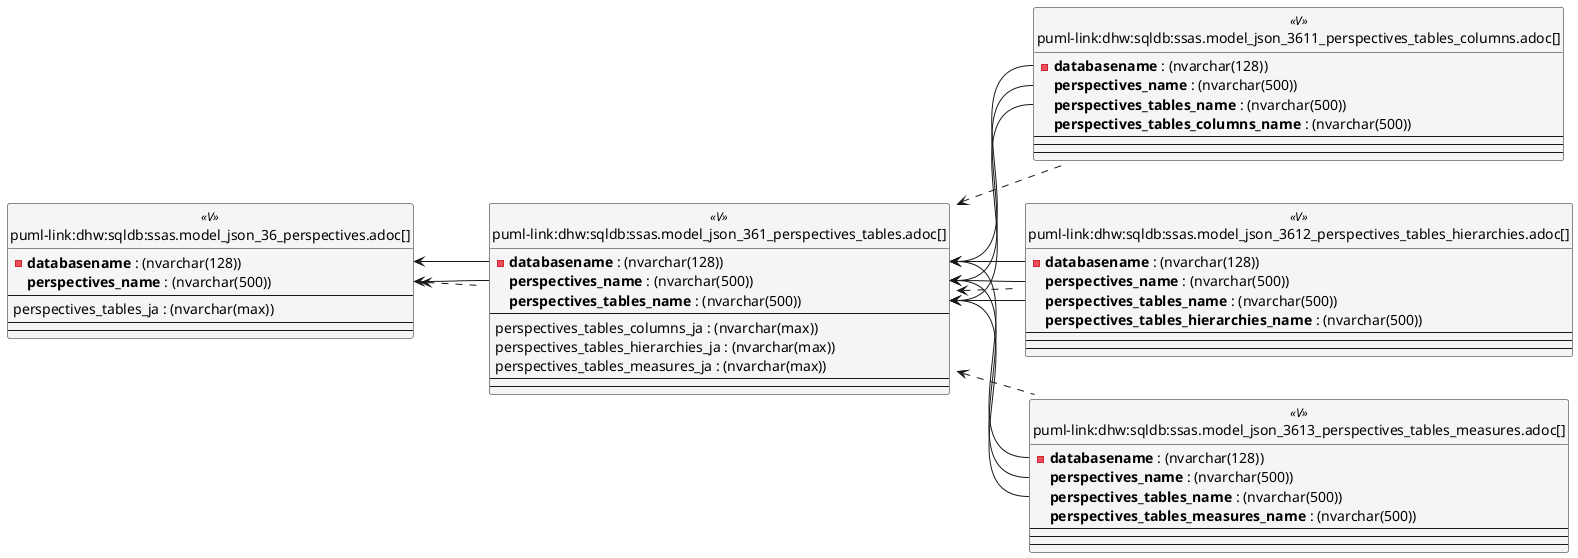 @startuml
left to right direction
'top to bottom direction
hide circle
'avoide "." issues:
set namespaceSeparator none


skinparam class {
  BackgroundColor White
  BackgroundColor<<FN>> Yellow
  BackgroundColor<<FS>> Yellow
  BackgroundColor<<FT>> LightGray
  BackgroundColor<<IF>> Yellow
  BackgroundColor<<IS>> Yellow
  BackgroundColor<<P>> Aqua
  BackgroundColor<<PC>> Aqua
  BackgroundColor<<SN>> Yellow
  BackgroundColor<<SO>> SlateBlue
  BackgroundColor<<TF>> LightGray
  BackgroundColor<<TR>> Tomato
  BackgroundColor<<U>> White
  BackgroundColor<<V>> WhiteSmoke
  BackgroundColor<<X>> Aqua
  BackgroundColor<<external>> AliceBlue
}


entity "puml-link:dhw:sqldb:ssas.model_json_36_perspectives.adoc[]" as ssas.model_json_36_perspectives << V >> {
  - **databasename** : (nvarchar(128))
  **perspectives_name** : (nvarchar(500))
  --
  perspectives_tables_ja : (nvarchar(max))
  --
  --
}

entity "puml-link:dhw:sqldb:ssas.model_json_361_perspectives_tables.adoc[]" as ssas.model_json_361_perspectives_tables << V >> {
  - **databasename** : (nvarchar(128))
  **perspectives_name** : (nvarchar(500))
  **perspectives_tables_name** : (nvarchar(500))
  --
  perspectives_tables_columns_ja : (nvarchar(max))
  perspectives_tables_hierarchies_ja : (nvarchar(max))
  perspectives_tables_measures_ja : (nvarchar(max))
  --
  --
}

entity "puml-link:dhw:sqldb:ssas.model_json_3611_perspectives_tables_columns.adoc[]" as ssas.model_json_3611_perspectives_tables_columns << V >> {
  - **databasename** : (nvarchar(128))
  **perspectives_name** : (nvarchar(500))
  **perspectives_tables_name** : (nvarchar(500))
  **perspectives_tables_columns_name** : (nvarchar(500))
  --
  --
  --
}

entity "puml-link:dhw:sqldb:ssas.model_json_3612_perspectives_tables_hierarchies.adoc[]" as ssas.model_json_3612_perspectives_tables_hierarchies << V >> {
  - **databasename** : (nvarchar(128))
  **perspectives_name** : (nvarchar(500))
  **perspectives_tables_name** : (nvarchar(500))
  **perspectives_tables_hierarchies_name** : (nvarchar(500))
  --
  --
  --
}

entity "puml-link:dhw:sqldb:ssas.model_json_3613_perspectives_tables_measures.adoc[]" as ssas.model_json_3613_perspectives_tables_measures << V >> {
  - **databasename** : (nvarchar(128))
  **perspectives_name** : (nvarchar(500))
  **perspectives_tables_name** : (nvarchar(500))
  **perspectives_tables_measures_name** : (nvarchar(500))
  --
  --
  --
}

ssas.model_json_36_perspectives <.. ssas.model_json_361_perspectives_tables
ssas.model_json_361_perspectives_tables <.. ssas.model_json_3611_perspectives_tables_columns
ssas.model_json_361_perspectives_tables <.. ssas.model_json_3612_perspectives_tables_hierarchies
ssas.model_json_361_perspectives_tables <.. ssas.model_json_3613_perspectives_tables_measures
"ssas.model_json_36_perspectives::databasename" <-- "ssas.model_json_361_perspectives_tables::databasename"
"ssas.model_json_36_perspectives::perspectives_name" <-- "ssas.model_json_361_perspectives_tables::perspectives_name"
"ssas.model_json_361_perspectives_tables::databasename" <-- "ssas.model_json_3611_perspectives_tables_columns::databasename"
"ssas.model_json_361_perspectives_tables::databasename" <-- "ssas.model_json_3612_perspectives_tables_hierarchies::databasename"
"ssas.model_json_361_perspectives_tables::databasename" <-- "ssas.model_json_3613_perspectives_tables_measures::databasename"
"ssas.model_json_361_perspectives_tables::perspectives_name" <-- "ssas.model_json_3611_perspectives_tables_columns::perspectives_name"
"ssas.model_json_361_perspectives_tables::perspectives_name" <-- "ssas.model_json_3612_perspectives_tables_hierarchies::perspectives_name"
"ssas.model_json_361_perspectives_tables::perspectives_name" <-- "ssas.model_json_3613_perspectives_tables_measures::perspectives_name"
"ssas.model_json_361_perspectives_tables::perspectives_tables_name" <-- "ssas.model_json_3611_perspectives_tables_columns::perspectives_tables_name"
"ssas.model_json_361_perspectives_tables::perspectives_tables_name" <-- "ssas.model_json_3612_perspectives_tables_hierarchies::perspectives_tables_name"
"ssas.model_json_361_perspectives_tables::perspectives_tables_name" <-- "ssas.model_json_3613_perspectives_tables_measures::perspectives_tables_name"
@enduml

